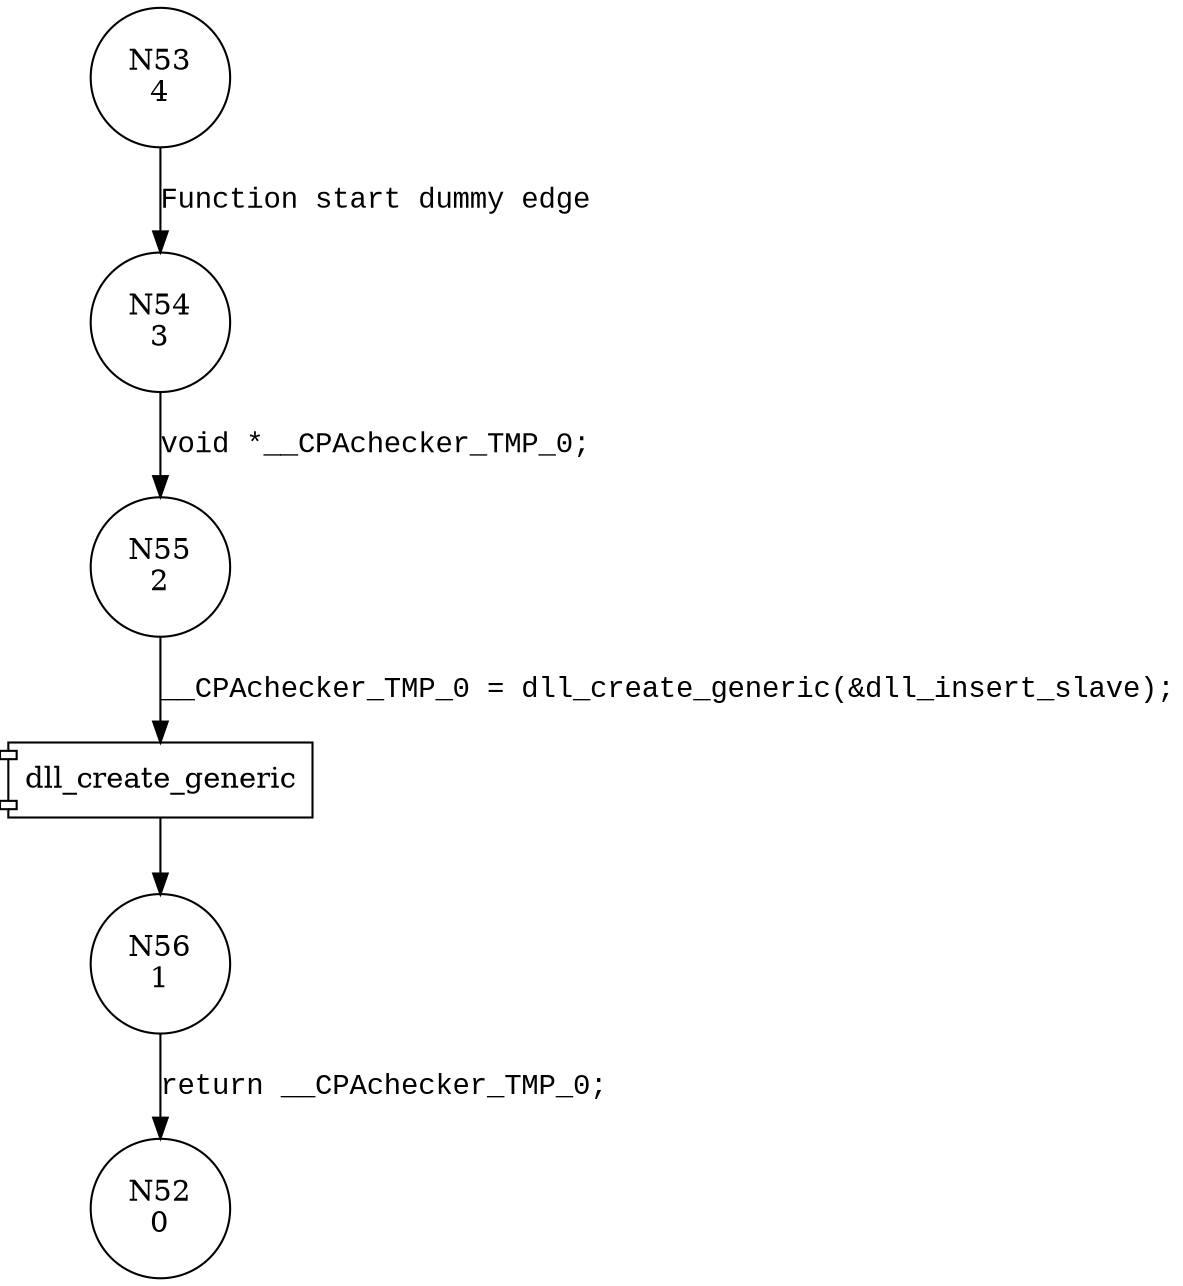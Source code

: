 digraph dll_create_slave {
53 [shape="circle" label="N53\n4"]
54 [shape="circle" label="N54\n3"]
55 [shape="circle" label="N55\n2"]
56 [shape="circle" label="N56\n1"]
52 [shape="circle" label="N52\n0"]
53 -> 54 [label="Function start dummy edge" fontname="Courier New"]
100001 [shape="component" label="dll_create_generic"]
55 -> 100001 [label="__CPAchecker_TMP_0 = dll_create_generic(&dll_insert_slave);" fontname="Courier New"]
100001 -> 56 [label="" fontname="Courier New"]
54 -> 55 [label="void *__CPAchecker_TMP_0;" fontname="Courier New"]
56 -> 52 [label="return __CPAchecker_TMP_0;" fontname="Courier New"]
}